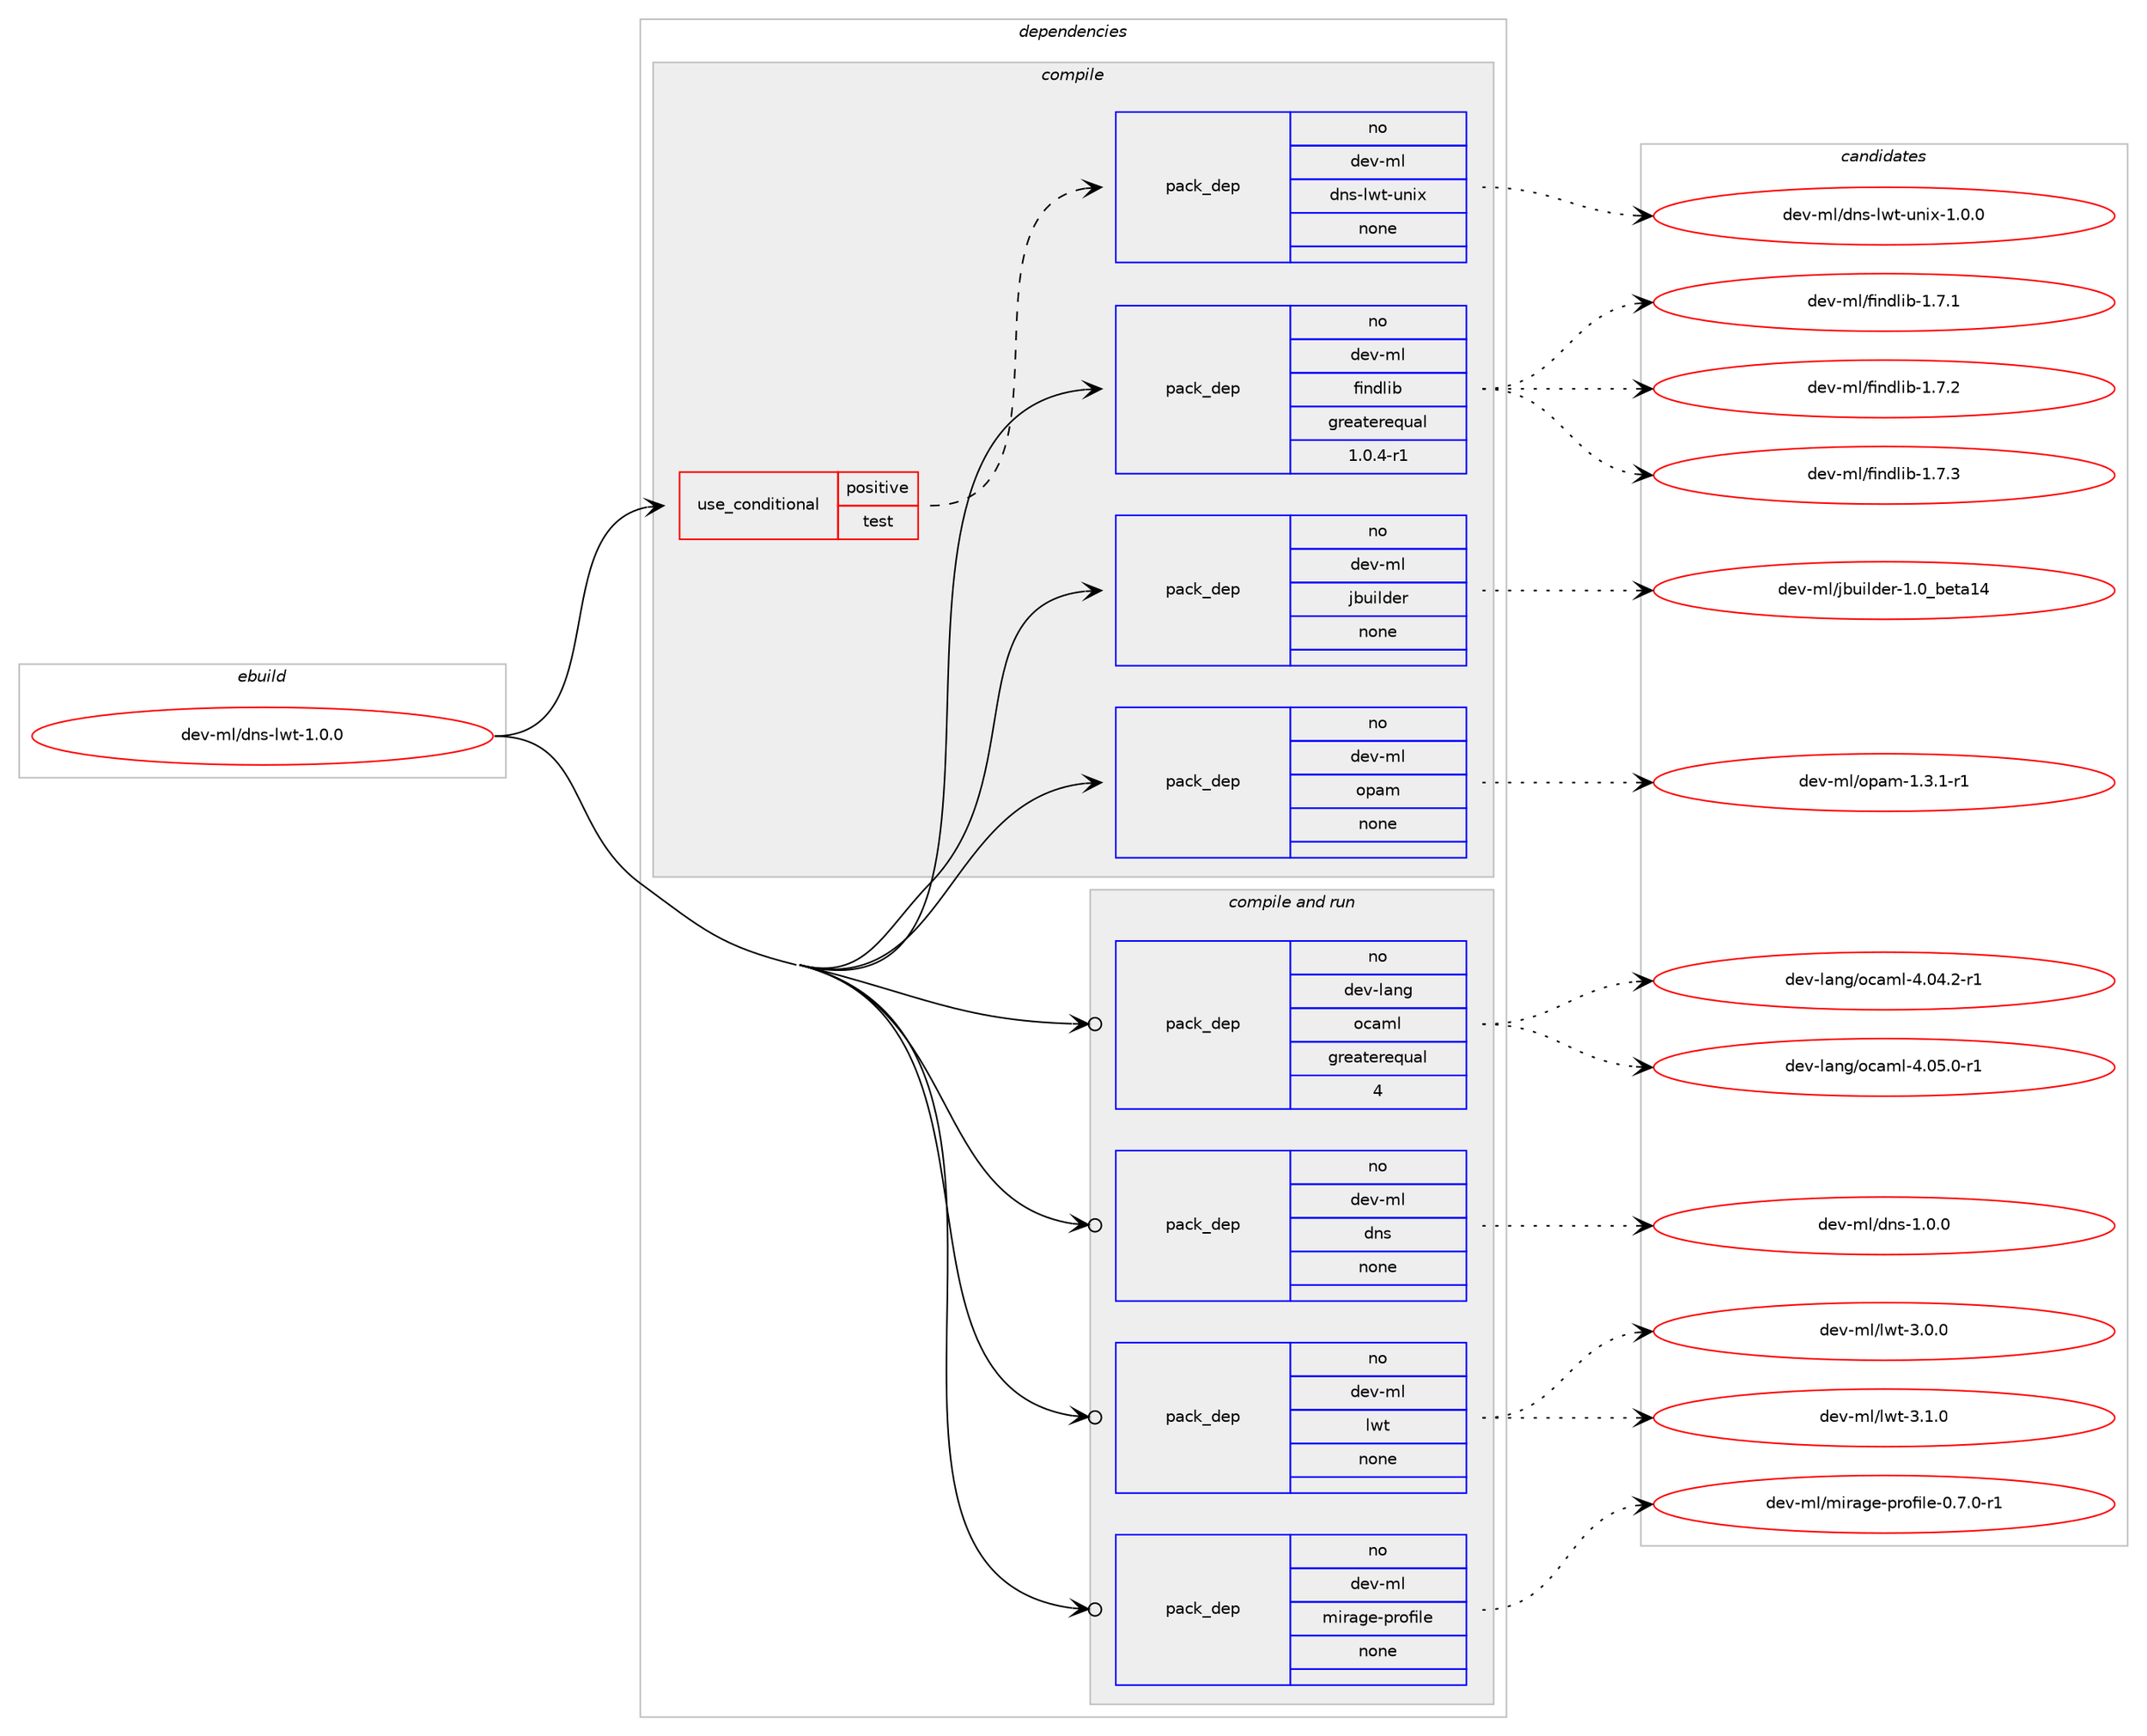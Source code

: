 digraph prolog {

# *************
# Graph options
# *************

newrank=true;
concentrate=true;
compound=true;
graph [rankdir=LR,fontname=Helvetica,fontsize=10,ranksep=1.5];#, ranksep=2.5, nodesep=0.2];
edge  [arrowhead=vee];
node  [fontname=Helvetica,fontsize=10];

# **********
# The ebuild
# **********

subgraph cluster_leftcol {
color=gray;
rank=same;
label=<<i>ebuild</i>>;
id [label="dev-ml/dns-lwt-1.0.0", color=red, width=4, href="../dev-ml/dns-lwt-1.0.0.svg"];
}

# ****************
# The dependencies
# ****************

subgraph cluster_midcol {
color=gray;
label=<<i>dependencies</i>>;
subgraph cluster_compile {
fillcolor="#eeeeee";
style=filled;
label=<<i>compile</i>>;
subgraph cond367483 {
dependency1374507 [label=<<TABLE BORDER="0" CELLBORDER="1" CELLSPACING="0" CELLPADDING="4"><TR><TD ROWSPAN="3" CELLPADDING="10">use_conditional</TD></TR><TR><TD>positive</TD></TR><TR><TD>test</TD></TR></TABLE>>, shape=none, color=red];
subgraph pack984011 {
dependency1374508 [label=<<TABLE BORDER="0" CELLBORDER="1" CELLSPACING="0" CELLPADDING="4" WIDTH="220"><TR><TD ROWSPAN="6" CELLPADDING="30">pack_dep</TD></TR><TR><TD WIDTH="110">no</TD></TR><TR><TD>dev-ml</TD></TR><TR><TD>dns-lwt-unix</TD></TR><TR><TD>none</TD></TR><TR><TD></TD></TR></TABLE>>, shape=none, color=blue];
}
dependency1374507:e -> dependency1374508:w [weight=20,style="dashed",arrowhead="vee"];
}
id:e -> dependency1374507:w [weight=20,style="solid",arrowhead="vee"];
subgraph pack984012 {
dependency1374509 [label=<<TABLE BORDER="0" CELLBORDER="1" CELLSPACING="0" CELLPADDING="4" WIDTH="220"><TR><TD ROWSPAN="6" CELLPADDING="30">pack_dep</TD></TR><TR><TD WIDTH="110">no</TD></TR><TR><TD>dev-ml</TD></TR><TR><TD>findlib</TD></TR><TR><TD>greaterequal</TD></TR><TR><TD>1.0.4-r1</TD></TR></TABLE>>, shape=none, color=blue];
}
id:e -> dependency1374509:w [weight=20,style="solid",arrowhead="vee"];
subgraph pack984013 {
dependency1374510 [label=<<TABLE BORDER="0" CELLBORDER="1" CELLSPACING="0" CELLPADDING="4" WIDTH="220"><TR><TD ROWSPAN="6" CELLPADDING="30">pack_dep</TD></TR><TR><TD WIDTH="110">no</TD></TR><TR><TD>dev-ml</TD></TR><TR><TD>jbuilder</TD></TR><TR><TD>none</TD></TR><TR><TD></TD></TR></TABLE>>, shape=none, color=blue];
}
id:e -> dependency1374510:w [weight=20,style="solid",arrowhead="vee"];
subgraph pack984014 {
dependency1374511 [label=<<TABLE BORDER="0" CELLBORDER="1" CELLSPACING="0" CELLPADDING="4" WIDTH="220"><TR><TD ROWSPAN="6" CELLPADDING="30">pack_dep</TD></TR><TR><TD WIDTH="110">no</TD></TR><TR><TD>dev-ml</TD></TR><TR><TD>opam</TD></TR><TR><TD>none</TD></TR><TR><TD></TD></TR></TABLE>>, shape=none, color=blue];
}
id:e -> dependency1374511:w [weight=20,style="solid",arrowhead="vee"];
}
subgraph cluster_compileandrun {
fillcolor="#eeeeee";
style=filled;
label=<<i>compile and run</i>>;
subgraph pack984015 {
dependency1374512 [label=<<TABLE BORDER="0" CELLBORDER="1" CELLSPACING="0" CELLPADDING="4" WIDTH="220"><TR><TD ROWSPAN="6" CELLPADDING="30">pack_dep</TD></TR><TR><TD WIDTH="110">no</TD></TR><TR><TD>dev-lang</TD></TR><TR><TD>ocaml</TD></TR><TR><TD>greaterequal</TD></TR><TR><TD>4</TD></TR></TABLE>>, shape=none, color=blue];
}
id:e -> dependency1374512:w [weight=20,style="solid",arrowhead="odotvee"];
subgraph pack984016 {
dependency1374513 [label=<<TABLE BORDER="0" CELLBORDER="1" CELLSPACING="0" CELLPADDING="4" WIDTH="220"><TR><TD ROWSPAN="6" CELLPADDING="30">pack_dep</TD></TR><TR><TD WIDTH="110">no</TD></TR><TR><TD>dev-ml</TD></TR><TR><TD>dns</TD></TR><TR><TD>none</TD></TR><TR><TD></TD></TR></TABLE>>, shape=none, color=blue];
}
id:e -> dependency1374513:w [weight=20,style="solid",arrowhead="odotvee"];
subgraph pack984017 {
dependency1374514 [label=<<TABLE BORDER="0" CELLBORDER="1" CELLSPACING="0" CELLPADDING="4" WIDTH="220"><TR><TD ROWSPAN="6" CELLPADDING="30">pack_dep</TD></TR><TR><TD WIDTH="110">no</TD></TR><TR><TD>dev-ml</TD></TR><TR><TD>lwt</TD></TR><TR><TD>none</TD></TR><TR><TD></TD></TR></TABLE>>, shape=none, color=blue];
}
id:e -> dependency1374514:w [weight=20,style="solid",arrowhead="odotvee"];
subgraph pack984018 {
dependency1374515 [label=<<TABLE BORDER="0" CELLBORDER="1" CELLSPACING="0" CELLPADDING="4" WIDTH="220"><TR><TD ROWSPAN="6" CELLPADDING="30">pack_dep</TD></TR><TR><TD WIDTH="110">no</TD></TR><TR><TD>dev-ml</TD></TR><TR><TD>mirage-profile</TD></TR><TR><TD>none</TD></TR><TR><TD></TD></TR></TABLE>>, shape=none, color=blue];
}
id:e -> dependency1374515:w [weight=20,style="solid",arrowhead="odotvee"];
}
subgraph cluster_run {
fillcolor="#eeeeee";
style=filled;
label=<<i>run</i>>;
}
}

# **************
# The candidates
# **************

subgraph cluster_choices {
rank=same;
color=gray;
label=<<i>candidates</i>>;

subgraph choice984011 {
color=black;
nodesep=1;
choice10010111845109108471001101154510811911645117110105120454946484648 [label="dev-ml/dns-lwt-unix-1.0.0", color=red, width=4,href="../dev-ml/dns-lwt-unix-1.0.0.svg"];
dependency1374508:e -> choice10010111845109108471001101154510811911645117110105120454946484648:w [style=dotted,weight="100"];
}
subgraph choice984012 {
color=black;
nodesep=1;
choice100101118451091084710210511010010810598454946554649 [label="dev-ml/findlib-1.7.1", color=red, width=4,href="../dev-ml/findlib-1.7.1.svg"];
choice100101118451091084710210511010010810598454946554650 [label="dev-ml/findlib-1.7.2", color=red, width=4,href="../dev-ml/findlib-1.7.2.svg"];
choice100101118451091084710210511010010810598454946554651 [label="dev-ml/findlib-1.7.3", color=red, width=4,href="../dev-ml/findlib-1.7.3.svg"];
dependency1374509:e -> choice100101118451091084710210511010010810598454946554649:w [style=dotted,weight="100"];
dependency1374509:e -> choice100101118451091084710210511010010810598454946554650:w [style=dotted,weight="100"];
dependency1374509:e -> choice100101118451091084710210511010010810598454946554651:w [style=dotted,weight="100"];
}
subgraph choice984013 {
color=black;
nodesep=1;
choice100101118451091084710698117105108100101114454946489598101116974952 [label="dev-ml/jbuilder-1.0_beta14", color=red, width=4,href="../dev-ml/jbuilder-1.0_beta14.svg"];
dependency1374510:e -> choice100101118451091084710698117105108100101114454946489598101116974952:w [style=dotted,weight="100"];
}
subgraph choice984014 {
color=black;
nodesep=1;
choice1001011184510910847111112971094549465146494511449 [label="dev-ml/opam-1.3.1-r1", color=red, width=4,href="../dev-ml/opam-1.3.1-r1.svg"];
dependency1374511:e -> choice1001011184510910847111112971094549465146494511449:w [style=dotted,weight="100"];
}
subgraph choice984015 {
color=black;
nodesep=1;
choice1001011184510897110103471119997109108455246485246504511449 [label="dev-lang/ocaml-4.04.2-r1", color=red, width=4,href="../dev-lang/ocaml-4.04.2-r1.svg"];
choice1001011184510897110103471119997109108455246485346484511449 [label="dev-lang/ocaml-4.05.0-r1", color=red, width=4,href="../dev-lang/ocaml-4.05.0-r1.svg"];
dependency1374512:e -> choice1001011184510897110103471119997109108455246485246504511449:w [style=dotted,weight="100"];
dependency1374512:e -> choice1001011184510897110103471119997109108455246485346484511449:w [style=dotted,weight="100"];
}
subgraph choice984016 {
color=black;
nodesep=1;
choice1001011184510910847100110115454946484648 [label="dev-ml/dns-1.0.0", color=red, width=4,href="../dev-ml/dns-1.0.0.svg"];
dependency1374513:e -> choice1001011184510910847100110115454946484648:w [style=dotted,weight="100"];
}
subgraph choice984017 {
color=black;
nodesep=1;
choice1001011184510910847108119116455146484648 [label="dev-ml/lwt-3.0.0", color=red, width=4,href="../dev-ml/lwt-3.0.0.svg"];
choice1001011184510910847108119116455146494648 [label="dev-ml/lwt-3.1.0", color=red, width=4,href="../dev-ml/lwt-3.1.0.svg"];
dependency1374514:e -> choice1001011184510910847108119116455146484648:w [style=dotted,weight="100"];
dependency1374514:e -> choice1001011184510910847108119116455146494648:w [style=dotted,weight="100"];
}
subgraph choice984018 {
color=black;
nodesep=1;
choice100101118451091084710910511497103101451121141111021051081014548465546484511449 [label="dev-ml/mirage-profile-0.7.0-r1", color=red, width=4,href="../dev-ml/mirage-profile-0.7.0-r1.svg"];
dependency1374515:e -> choice100101118451091084710910511497103101451121141111021051081014548465546484511449:w [style=dotted,weight="100"];
}
}

}
